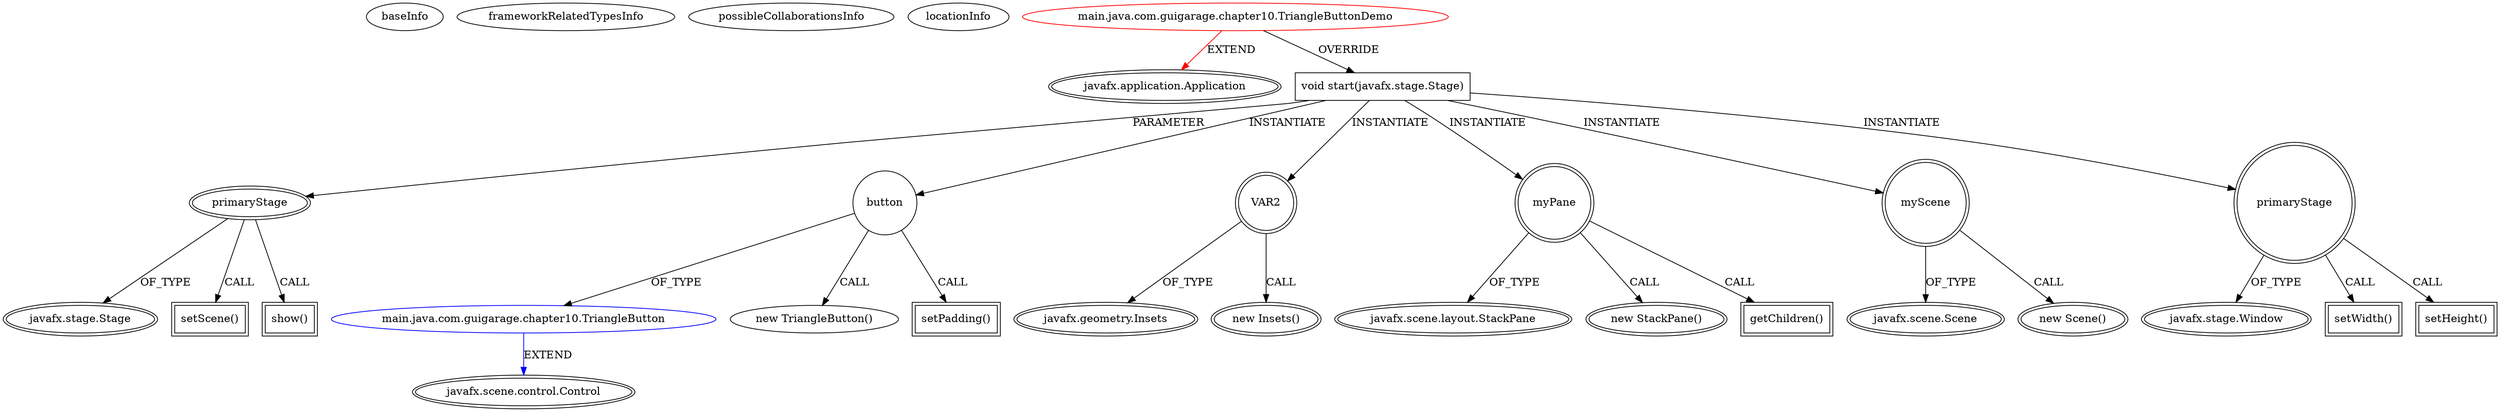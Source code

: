 digraph {
baseInfo[graphId=2840,category="extension_graph",isAnonymous=false,possibleRelation=true]
frameworkRelatedTypesInfo[0="javafx.application.Application"]
possibleCollaborationsInfo[0="2840~OVERRIDING_METHOD_DECLARATION-INSTANTIATION-~javafx.application.Application ~javafx.scene.control.Control ~false~false"]
locationInfo[projectName="guigarage-mastering-javafx-controls",filePath="/guigarage-mastering-javafx-controls/mastering-javafx-controls-master/src/main/java/com/guigarage/chapter10/TriangleButtonDemo.java",contextSignature="TriangleButtonDemo",graphId="2840"]
0[label="main.java.com.guigarage.chapter10.TriangleButtonDemo",vertexType="ROOT_CLIENT_CLASS_DECLARATION",isFrameworkType=false,color=red]
1[label="javafx.application.Application",vertexType="FRAMEWORK_CLASS_TYPE",isFrameworkType=true,peripheries=2]
2[label="void start(javafx.stage.Stage)",vertexType="OVERRIDING_METHOD_DECLARATION",isFrameworkType=false,shape=box]
3[label="primaryStage",vertexType="PARAMETER_DECLARATION",isFrameworkType=true,peripheries=2]
4[label="javafx.stage.Stage",vertexType="FRAMEWORK_CLASS_TYPE",isFrameworkType=true,peripheries=2]
6[label="button",vertexType="VARIABLE_EXPRESION",isFrameworkType=false,shape=circle]
7[label="main.java.com.guigarage.chapter10.TriangleButton",vertexType="REFERENCE_CLIENT_CLASS_DECLARATION",isFrameworkType=false,color=blue]
8[label="javafx.scene.control.Control",vertexType="FRAMEWORK_CLASS_TYPE",isFrameworkType=true,peripheries=2]
5[label="new TriangleButton()",vertexType="CONSTRUCTOR_CALL",isFrameworkType=false]
10[label="setPadding()",vertexType="INSIDE_CALL",isFrameworkType=true,peripheries=2,shape=box]
12[label="VAR2",vertexType="VARIABLE_EXPRESION",isFrameworkType=true,peripheries=2,shape=circle]
13[label="javafx.geometry.Insets",vertexType="FRAMEWORK_CLASS_TYPE",isFrameworkType=true,peripheries=2]
11[label="new Insets()",vertexType="CONSTRUCTOR_CALL",isFrameworkType=true,peripheries=2]
15[label="myPane",vertexType="VARIABLE_EXPRESION",isFrameworkType=true,peripheries=2,shape=circle]
16[label="javafx.scene.layout.StackPane",vertexType="FRAMEWORK_CLASS_TYPE",isFrameworkType=true,peripheries=2]
14[label="new StackPane()",vertexType="CONSTRUCTOR_CALL",isFrameworkType=true,peripheries=2]
18[label="getChildren()",vertexType="INSIDE_CALL",isFrameworkType=true,peripheries=2,shape=box]
20[label="myScene",vertexType="VARIABLE_EXPRESION",isFrameworkType=true,peripheries=2,shape=circle]
21[label="javafx.scene.Scene",vertexType="FRAMEWORK_CLASS_TYPE",isFrameworkType=true,peripheries=2]
19[label="new Scene()",vertexType="CONSTRUCTOR_CALL",isFrameworkType=true,peripheries=2]
23[label="setScene()",vertexType="INSIDE_CALL",isFrameworkType=true,peripheries=2,shape=box]
24[label="primaryStage",vertexType="VARIABLE_EXPRESION",isFrameworkType=true,peripheries=2,shape=circle]
26[label="javafx.stage.Window",vertexType="FRAMEWORK_CLASS_TYPE",isFrameworkType=true,peripheries=2]
25[label="setWidth()",vertexType="INSIDE_CALL",isFrameworkType=true,peripheries=2,shape=box]
28[label="setHeight()",vertexType="INSIDE_CALL",isFrameworkType=true,peripheries=2,shape=box]
30[label="show()",vertexType="INSIDE_CALL",isFrameworkType=true,peripheries=2,shape=box]
0->1[label="EXTEND",color=red]
0->2[label="OVERRIDE"]
3->4[label="OF_TYPE"]
2->3[label="PARAMETER"]
2->6[label="INSTANTIATE"]
7->8[label="EXTEND",color=blue]
6->7[label="OF_TYPE"]
6->5[label="CALL"]
6->10[label="CALL"]
2->12[label="INSTANTIATE"]
12->13[label="OF_TYPE"]
12->11[label="CALL"]
2->15[label="INSTANTIATE"]
15->16[label="OF_TYPE"]
15->14[label="CALL"]
15->18[label="CALL"]
2->20[label="INSTANTIATE"]
20->21[label="OF_TYPE"]
20->19[label="CALL"]
3->23[label="CALL"]
2->24[label="INSTANTIATE"]
24->26[label="OF_TYPE"]
24->25[label="CALL"]
24->28[label="CALL"]
3->30[label="CALL"]
}
